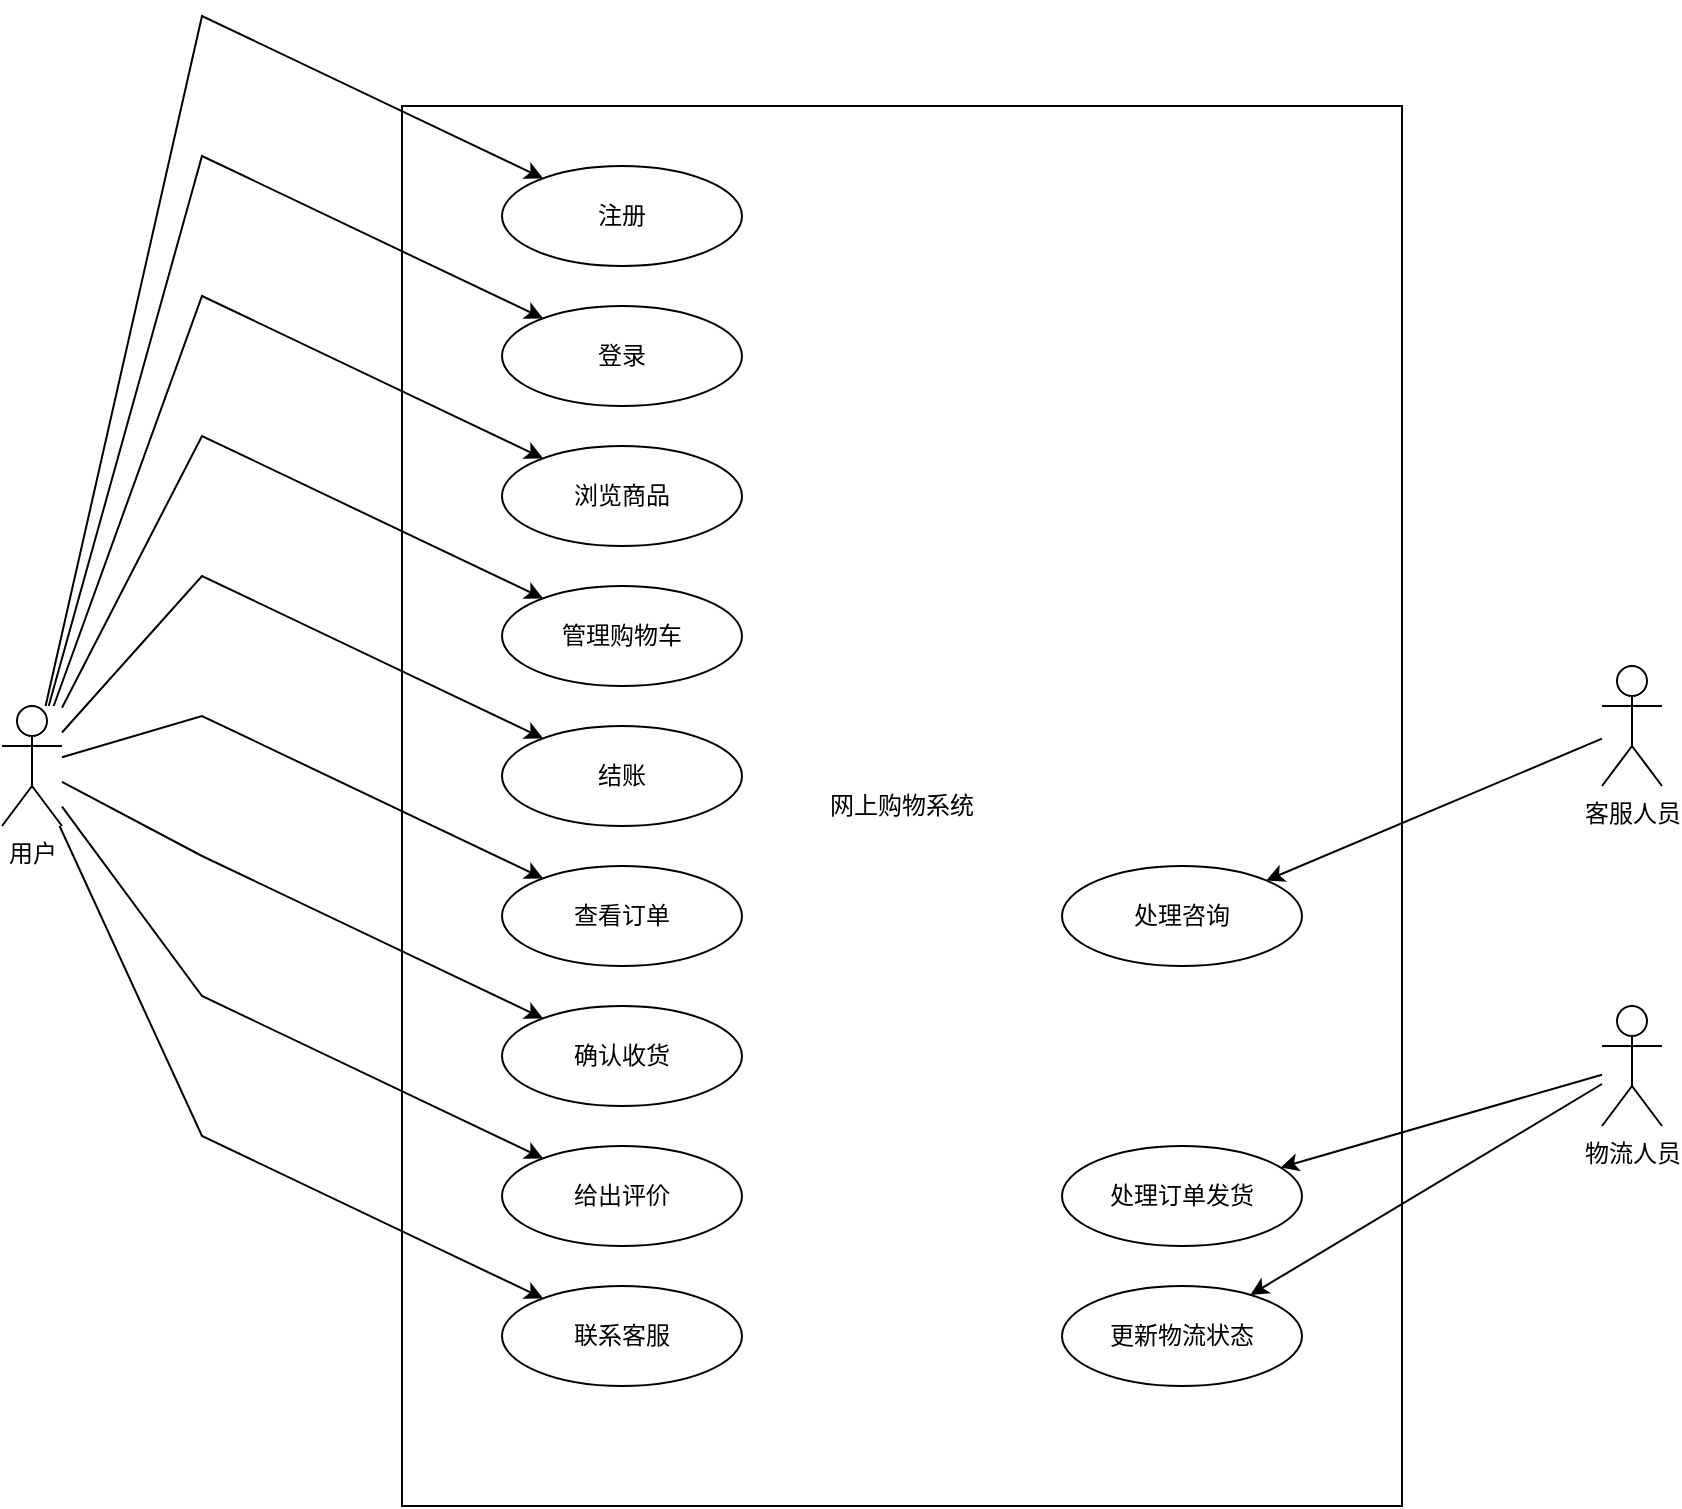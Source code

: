 <mxfile version="22.0.8" type="diagram">
  <diagram id="diagram_uc" name="Online Shopping Use Case (Simplified)">
    <mxGraphModel dx="1434" dy="867" grid="1" gridSize="10" guides="1" tooltips="1" connect="1" arrows="1" fold="1" page="1" pageEnabled="1" pageScale="1" pageWidth="827" pageHeight="1169" math="0" shadow="0">
      <root>
        <mxCell id="0" />
        <mxCell id="1" parent="0" />
        <mxCell id="2" value="网上购物系统" style="rounded=0;whiteSpace=wrap;html=1;" vertex="1" parent="1">
          <mxGeometry x="350" y="100" width="500" height="700" as="geometry" />
        </mxCell>
        <mxCell id="3" value="用户" style="shape=umlActor;verticalLabelPosition=bottom;verticalAlign=top;html=1;outlineConnect=0;" vertex="1" parent="1">
          <mxGeometry x="150" y="400" width="30" height="60" as="geometry" />
        </mxCell>
        <mxCell id="4" value="客服人员" style="shape=umlActor;verticalLabelPosition=bottom;verticalAlign=top;html=1;outlineConnect=0;" vertex="1" parent="1">
          <mxGeometry x="950" y="380" width="30" height="60" as="geometry" />
        </mxCell>
        <mxCell id="47" value="物流人员" style="shape=umlActor;verticalLabelPosition=bottom;verticalAlign=top;html=1;outlineConnect=0;" vertex="1" parent="1">
          <mxGeometry x="950" y="550" width="30" height="60" as="geometry" />
        </mxCell>
        <mxCell id="5" value="注册" style="ellipse;whiteSpace=wrap;html=1;" vertex="1" parent="2">
          <mxGeometry x="50" y="30" width="120" height="50" as="geometry" />
        </mxCell>
        <mxCell id="6" value="登录" style="ellipse;whiteSpace=wrap;html=1;" vertex="1" parent="2">
          <mxGeometry x="50" y="100" width="120" height="50" as="geometry" />
        </mxCell>
        <mxCell id="7" value="浏览商品" style="ellipse;whiteSpace=wrap;html=1;" vertex="1" parent="2">
          <mxGeometry x="50" y="170" width="120" height="50" as="geometry" />
        </mxCell>
        <mxCell id="11" value="管理购物车" style="ellipse;whiteSpace=wrap;html=1;" vertex="1" parent="2">
          <mxGeometry x="50" y="240" width="120" height="50" as="geometry" />
        </mxCell>
        <mxCell id="15" value="结账" style="ellipse;whiteSpace=wrap;html=1;" vertex="1" parent="2">
          <mxGeometry x="50" y="310" width="120" height="50" as="geometry" />
        </mxCell>
        <mxCell id="19" value="查看订单" style="ellipse;whiteSpace=wrap;html=1;" vertex="1" parent="2">
          <mxGeometry x="50" y="380" width="120" height="50" as="geometry" />
        </mxCell>
        <mxCell id="20" value="确认收货" style="ellipse;whiteSpace=wrap;html=1;" vertex="1" parent="2">
          <mxGeometry x="50" y="450" width="120" height="50" as="geometry" />
        </mxCell>
        <mxCell id="21" value="给出评价" style="ellipse;whiteSpace=wrap;html=1;" vertex="1" parent="2">
          <mxGeometry x="50" y="520" width="120" height="50" as="geometry" />
        </mxCell>
        <mxCell id="22" value="联系客服" style="ellipse;whiteSpace=wrap;html=1;" vertex="1" parent="2">
          <mxGeometry x="50" y="590" width="120" height="50" as="geometry" />
        </mxCell>
        <mxCell id="48" value="处理订单发货" style="ellipse;whiteSpace=wrap;html=1;" vertex="1" parent="2">
          <mxGeometry x="330" y="520" width="120" height="50" as="geometry" />
        </mxCell>
        <mxCell id="49" value="更新物流状态" style="ellipse;whiteSpace=wrap;html=1;" vertex="1" parent="2">
          <mxGeometry x="330" y="590" width="120" height="50" as="geometry" />
        </mxCell>
        <mxCell id="50" value="处理咨询" style="ellipse;whiteSpace=wrap;html=1;" vertex="1" parent="2">
          <mxGeometry x="330" y="380" width="120" height="50" as="geometry" />
        </mxCell>
        <mxCell id="24" value="" style="endArrow=classic;html=1;rounded=0;" edge="1" parent="1" source="3" target="5">
          <mxGeometry width="50" height="50" relative="1" as="geometry">
            <mxPoint x="180" y="400" as="sourcePoint" />
            <mxPoint x="350" y="130" as="targetPoint" />
            <Array as="points">
              <mxPoint x="250" y="55" />
            </Array>
          </mxGeometry>
        </mxCell>
        <mxCell id="25" value="" style="endArrow=classic;html=1;rounded=0;" edge="1" parent="1" source="3" target="6">
          <mxGeometry width="50" height="50" relative="1" as="geometry">
            <mxPoint x="180" y="400" as="sourcePoint" />
            <mxPoint x="350" y="130" as="targetPoint" />
            <Array as="points">
              <mxPoint x="250" y="125" />
            </Array>
          </mxGeometry>
        </mxCell>
        <mxCell id="26" value="" style="endArrow=classic;html=1;rounded=0;" edge="1" parent="1" source="3" target="7">
          <mxGeometry width="50" height="50" relative="1" as="geometry">
            <mxPoint x="180" y="400" as="sourcePoint" />
            <mxPoint x="350" y="130" as="targetPoint" />
            <Array as="points">
              <mxPoint x="250" y="195" />
            </Array>
          </mxGeometry>
        </mxCell>
        <mxCell id="28" value="" style="endArrow=classic;html=1;rounded=0;" edge="1" parent="1" source="3" target="11">
          <mxGeometry width="50" height="50" relative="1" as="geometry">
            <mxPoint x="180" y="400" as="sourcePoint" />
            <mxPoint x="350" y="130" as="targetPoint" />
            <Array as="points">
              <mxPoint x="250" y="265" />
            </Array>
          </mxGeometry>
        </mxCell>
        <mxCell id="29" value="" style="endArrow=classic;html=1;rounded=0;" edge="1" parent="1" source="3" target="15">
          <mxGeometry width="50" height="50" relative="1" as="geometry">
            <mxPoint x="180" y="400" as="sourcePoint" />
            <mxPoint x="350" y="130" as="targetPoint" />
            <Array as="points">
              <mxPoint x="250" y="335" />
            </Array>
          </mxGeometry>
        </mxCell>
        <mxCell id="36" value="" style="endArrow=classic;html=1;rounded=0;" edge="1" parent="1" source="3" target="19">
          <mxGeometry width="50" height="50" relative="1" as="geometry">
            <mxPoint x="180" y="400" as="sourcePoint" />
            <mxPoint x="350" y="130" as="targetPoint" />
            <Array as="points">
              <mxPoint x="250" y="405" />
            </Array>
          </mxGeometry>
        </mxCell>
        <mxCell id="37" value="" style="endArrow=classic;html=1;rounded=0;" edge="1" parent="1" source="3" target="20">
          <mxGeometry width="50" height="50" relative="1" as="geometry">
            <mxPoint x="180" y="400" as="sourcePoint" />
            <mxPoint x="350" y="130" as="targetPoint" />
            <Array as="points">
              <mxPoint x="250" y="475" />
            </Array>
          </mxGeometry>
        </mxCell>
        <mxCell id="38" value="" style="endArrow=classic;html=1;rounded=0;" edge="1" parent="1" source="3" target="21">
          <mxGeometry width="50" height="50" relative="1" as="geometry">
            <mxPoint x="180" y="400" as="sourcePoint" />
            <mxPoint x="350" y="130" as="targetPoint" />
            <Array as="points">
              <mxPoint x="250" y="545" />
            </Array>
          </mxGeometry>
        </mxCell>
        <mxCell id="51" value="" style="endArrow=classic;html=1;rounded=0;" edge="1" parent="1" source="3" target="22">
          <mxGeometry width="50" height="50" relative="1" as="geometry">
            <mxPoint x="180" y="400" as="sourcePoint" />
            <mxPoint x="350" y="130" as="targetPoint" />
            <Array as="points">
              <mxPoint x="250" y="615" />
            </Array>
          </mxGeometry>
        </mxCell>
        <mxCell id="52" value="" style="endArrow=classic;html=1;rounded=0;" edge="1" parent="1" source="4" target="50">
          <mxGeometry width="50" height="50" relative="1" as="geometry">
            <mxPoint x="950" y="400" as="sourcePoint" />
            <mxPoint x="850" y="405" as="targetPoint" />
          </mxGeometry>
        </mxCell>
        <mxCell id="53" value="" style="endArrow=classic;html=1;rounded=0;" edge="1" parent="1" source="47" target="48">
          <mxGeometry width="50" height="50" relative="1" as="geometry">
            <mxPoint x="950" y="570" as="sourcePoint" />
            <mxPoint x="850" y="545" as="targetPoint" />
          </mxGeometry>
        </mxCell>
        <mxCell id="54" value="" style="endArrow=classic;html=1;rounded=0;" edge="1" parent="1" source="47" target="49">
          <mxGeometry width="50" height="50" relative="1" as="geometry">
            <mxPoint x="950" y="570" as="sourcePoint" />
            <mxPoint x="850" y="615" as="targetPoint" />
          </mxGeometry>
        </mxCell>
      </root>
    </mxGraphModel>
  </diagram>
</mxfile>
